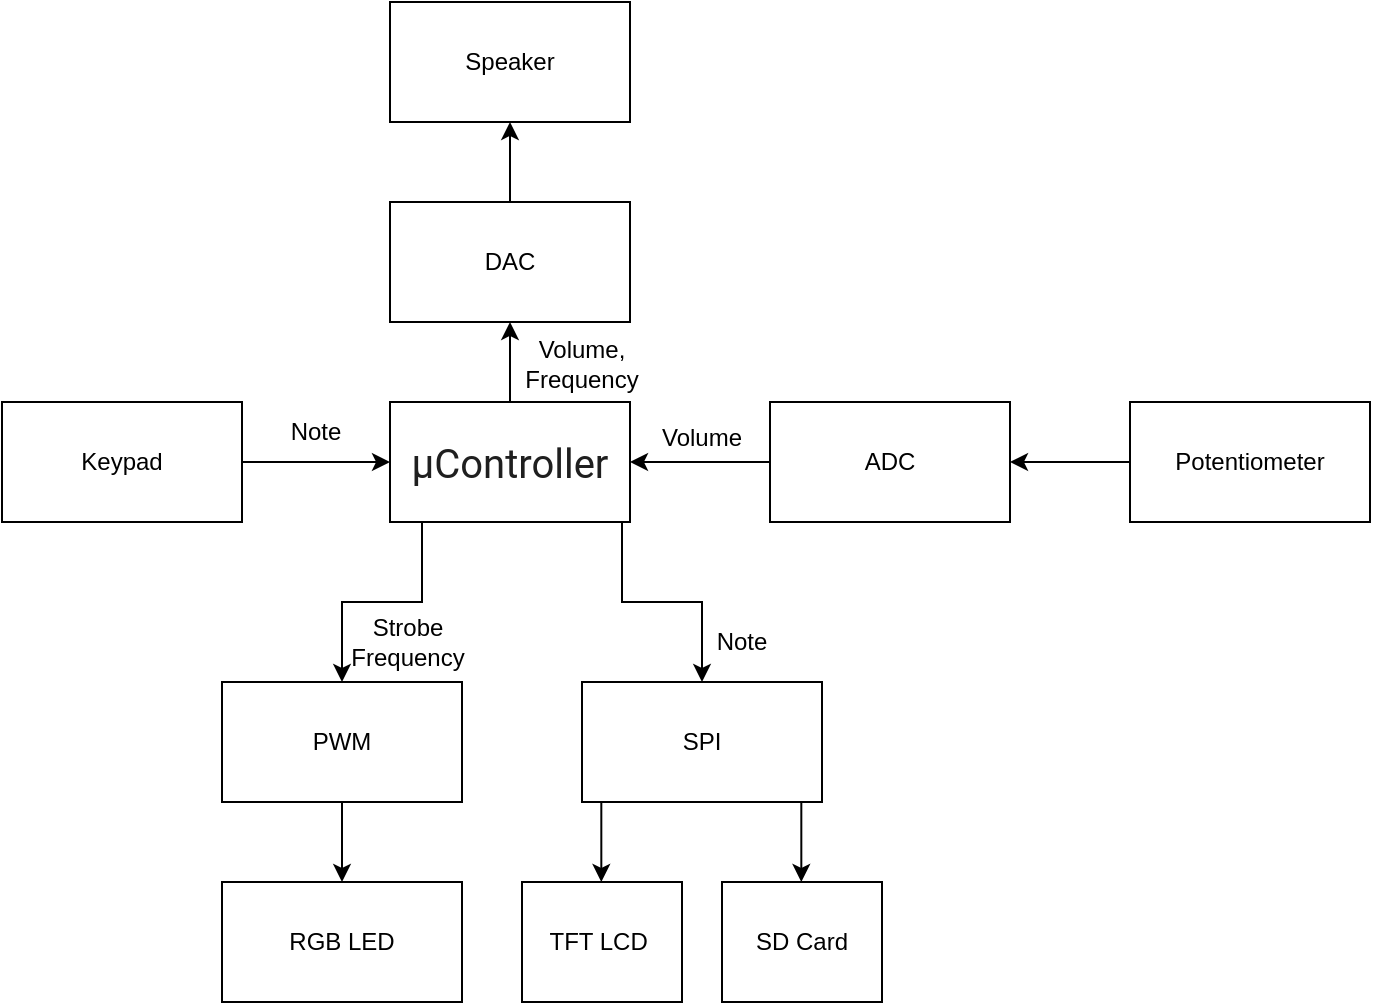 <mxfile version="24.8.4">
  <diagram id="prtHgNgQTEPvFCAcTncT" name="Page-1">
    <mxGraphModel grid="1" page="1" gridSize="10" guides="1" tooltips="1" connect="1" arrows="1" fold="1" pageScale="1" pageWidth="827" pageHeight="1169" math="0" shadow="0">
      <root>
        <mxCell id="0" />
        <mxCell id="1" parent="0" />
        <mxCell id="sJQx-qRXpoyoKG676eKL-1" value="&lt;div style=&quot;text-align: center;&quot;&gt;&lt;span style=&quot;background-color: rgb(255, 255, 255); color: rgb(31, 31, 31); font-family: &amp;quot;Google Sans&amp;quot;, Roboto, Arial, sans-serif; font-size: 20px; text-align: left;&quot;&gt;μController&lt;/span&gt;&lt;/div&gt;" style="rounded=0;whiteSpace=wrap;html=1;" vertex="1" parent="1">
          <mxGeometry x="224" y="280" width="120" height="60" as="geometry" />
        </mxCell>
        <mxCell id="sJQx-qRXpoyoKG676eKL-2" value="DAC" style="rounded=0;whiteSpace=wrap;html=1;" vertex="1" parent="1">
          <mxGeometry x="224" y="180" width="120" height="60" as="geometry" />
        </mxCell>
        <mxCell id="sJQx-qRXpoyoKG676eKL-3" value="" style="endArrow=classic;html=1;rounded=0;exitX=0.5;exitY=0;exitDx=0;exitDy=0;entryX=0.5;entryY=1;entryDx=0;entryDy=0;" edge="1" parent="1" source="sJQx-qRXpoyoKG676eKL-1" target="sJQx-qRXpoyoKG676eKL-2">
          <mxGeometry width="50" height="50" relative="1" as="geometry">
            <mxPoint x="200" y="280" as="sourcePoint" />
            <mxPoint x="250" y="230" as="targetPoint" />
          </mxGeometry>
        </mxCell>
        <mxCell id="sJQx-qRXpoyoKG676eKL-4" value="Speaker" style="rounded=0;whiteSpace=wrap;html=1;" vertex="1" parent="1">
          <mxGeometry x="224" y="80" width="120" height="60" as="geometry" />
        </mxCell>
        <mxCell id="sJQx-qRXpoyoKG676eKL-5" value="" style="endArrow=classic;html=1;rounded=0;exitX=0.5;exitY=0;exitDx=0;exitDy=0;entryX=0.5;entryY=1;entryDx=0;entryDy=0;" edge="1" parent="1" source="sJQx-qRXpoyoKG676eKL-2" target="sJQx-qRXpoyoKG676eKL-4">
          <mxGeometry width="50" height="50" relative="1" as="geometry">
            <mxPoint x="200" y="230" as="sourcePoint" />
            <mxPoint x="250" y="180" as="targetPoint" />
          </mxGeometry>
        </mxCell>
        <mxCell id="sJQx-qRXpoyoKG676eKL-6" value="Keypad" style="rounded=0;whiteSpace=wrap;html=1;" vertex="1" parent="1">
          <mxGeometry x="30" y="280" width="120" height="60" as="geometry" />
        </mxCell>
        <mxCell id="sJQx-qRXpoyoKG676eKL-7" value="" style="endArrow=classic;html=1;rounded=0;exitX=1;exitY=0.5;exitDx=0;exitDy=0;entryX=0;entryY=0.5;entryDx=0;entryDy=0;" edge="1" parent="1" source="sJQx-qRXpoyoKG676eKL-6" target="sJQx-qRXpoyoKG676eKL-1">
          <mxGeometry width="50" height="50" relative="1" as="geometry">
            <mxPoint x="200" y="370" as="sourcePoint" />
            <mxPoint x="250" y="320" as="targetPoint" />
          </mxGeometry>
        </mxCell>
        <mxCell id="sJQx-qRXpoyoKG676eKL-9" value="Volume, Frequency" style="text;html=1;align=center;verticalAlign=middle;whiteSpace=wrap;rounded=0;" vertex="1" parent="1">
          <mxGeometry x="290" y="246" width="60" height="30" as="geometry" />
        </mxCell>
        <mxCell id="sJQx-qRXpoyoKG676eKL-10" value="Note" style="text;html=1;align=center;verticalAlign=middle;whiteSpace=wrap;rounded=0;" vertex="1" parent="1">
          <mxGeometry x="157" y="280" width="60" height="30" as="geometry" />
        </mxCell>
        <mxCell id="sJQx-qRXpoyoKG676eKL-11" value="Potentiometer" style="rounded=0;whiteSpace=wrap;html=1;" vertex="1" parent="1">
          <mxGeometry x="594" y="280" width="120" height="60" as="geometry" />
        </mxCell>
        <mxCell id="sJQx-qRXpoyoKG676eKL-13" value="Volume" style="text;html=1;align=center;verticalAlign=middle;whiteSpace=wrap;rounded=0;" vertex="1" parent="1">
          <mxGeometry x="350" y="283" width="60" height="30" as="geometry" />
        </mxCell>
        <mxCell id="sJQx-qRXpoyoKG676eKL-14" value="ADC" style="rounded=0;whiteSpace=wrap;html=1;" vertex="1" parent="1">
          <mxGeometry x="414" y="280" width="120" height="60" as="geometry" />
        </mxCell>
        <mxCell id="sJQx-qRXpoyoKG676eKL-15" value="" style="endArrow=classic;html=1;rounded=0;exitX=0;exitY=0.5;exitDx=0;exitDy=0;entryX=1;entryY=0.5;entryDx=0;entryDy=0;" edge="1" parent="1" source="sJQx-qRXpoyoKG676eKL-14" target="sJQx-qRXpoyoKG676eKL-1">
          <mxGeometry width="50" height="50" relative="1" as="geometry">
            <mxPoint x="400" y="250" as="sourcePoint" />
            <mxPoint x="350" y="310" as="targetPoint" />
          </mxGeometry>
        </mxCell>
        <mxCell id="sJQx-qRXpoyoKG676eKL-16" value="" style="endArrow=classic;html=1;rounded=0;exitX=0;exitY=0.5;exitDx=0;exitDy=0;entryX=1;entryY=0.5;entryDx=0;entryDy=0;" edge="1" parent="1" source="sJQx-qRXpoyoKG676eKL-11" target="sJQx-qRXpoyoKG676eKL-14">
          <mxGeometry width="50" height="50" relative="1" as="geometry">
            <mxPoint x="400" y="250" as="sourcePoint" />
            <mxPoint x="450" y="200" as="targetPoint" />
          </mxGeometry>
        </mxCell>
        <mxCell id="sJQx-qRXpoyoKG676eKL-17" value="PWM" style="rounded=0;whiteSpace=wrap;html=1;" vertex="1" parent="1">
          <mxGeometry x="140" y="420" width="120" height="60" as="geometry" />
        </mxCell>
        <mxCell id="sJQx-qRXpoyoKG676eKL-18" value="" style="endArrow=classic;html=1;rounded=0;" edge="1" parent="1">
          <mxGeometry width="50" height="50" relative="1" as="geometry">
            <mxPoint x="240" y="340" as="sourcePoint" />
            <mxPoint x="200" y="420" as="targetPoint" />
            <Array as="points">
              <mxPoint x="240" y="380" />
              <mxPoint x="200" y="380" />
            </Array>
          </mxGeometry>
        </mxCell>
        <mxCell id="sJQx-qRXpoyoKG676eKL-19" value="Strobe Frequency" style="text;html=1;align=center;verticalAlign=middle;whiteSpace=wrap;rounded=0;" vertex="1" parent="1">
          <mxGeometry x="203" y="385" width="60" height="30" as="geometry" />
        </mxCell>
        <mxCell id="sJQx-qRXpoyoKG676eKL-20" value="RGB LED" style="rounded=0;whiteSpace=wrap;html=1;" vertex="1" parent="1">
          <mxGeometry x="140" y="520" width="120" height="60" as="geometry" />
        </mxCell>
        <mxCell id="sJQx-qRXpoyoKG676eKL-21" value="" style="endArrow=classic;html=1;rounded=0;exitX=0.5;exitY=1;exitDx=0;exitDy=0;entryX=0.5;entryY=0;entryDx=0;entryDy=0;" edge="1" parent="1" source="sJQx-qRXpoyoKG676eKL-17" target="sJQx-qRXpoyoKG676eKL-20">
          <mxGeometry width="50" height="50" relative="1" as="geometry">
            <mxPoint x="290" y="500" as="sourcePoint" />
            <mxPoint x="340" y="450" as="targetPoint" />
          </mxGeometry>
        </mxCell>
        <mxCell id="sJQx-qRXpoyoKG676eKL-22" value="" style="endArrow=classic;html=1;rounded=0;" edge="1" parent="1">
          <mxGeometry width="50" height="50" relative="1" as="geometry">
            <mxPoint x="340" y="340" as="sourcePoint" />
            <mxPoint x="380" y="420" as="targetPoint" />
            <Array as="points">
              <mxPoint x="340" y="380" />
              <mxPoint x="380" y="380" />
            </Array>
          </mxGeometry>
        </mxCell>
        <mxCell id="sJQx-qRXpoyoKG676eKL-23" value="SPI" style="rounded=0;whiteSpace=wrap;html=1;" vertex="1" parent="1">
          <mxGeometry x="320" y="420" width="120" height="60" as="geometry" />
        </mxCell>
        <mxCell id="sJQx-qRXpoyoKG676eKL-24" value="SD Card" style="rounded=0;whiteSpace=wrap;html=1;" vertex="1" parent="1">
          <mxGeometry x="390" y="520" width="80" height="60" as="geometry" />
        </mxCell>
        <mxCell id="sJQx-qRXpoyoKG676eKL-25" value="Note" style="text;html=1;align=center;verticalAlign=middle;whiteSpace=wrap;rounded=0;" vertex="1" parent="1">
          <mxGeometry x="370" y="385" width="60" height="30" as="geometry" />
        </mxCell>
        <mxCell id="sJQx-qRXpoyoKG676eKL-26" value="" style="endArrow=classic;html=1;rounded=0;exitX=0.5;exitY=1;exitDx=0;exitDy=0;entryX=0.5;entryY=0;entryDx=0;entryDy=0;" edge="1" parent="1">
          <mxGeometry width="50" height="50" relative="1" as="geometry">
            <mxPoint x="429.66" y="480" as="sourcePoint" />
            <mxPoint x="429.66" y="520" as="targetPoint" />
          </mxGeometry>
        </mxCell>
        <mxCell id="sJQx-qRXpoyoKG676eKL-29" value="TFT LCD&amp;nbsp;" style="rounded=0;whiteSpace=wrap;html=1;" vertex="1" parent="1">
          <mxGeometry x="290" y="520" width="80" height="60" as="geometry" />
        </mxCell>
        <mxCell id="sJQx-qRXpoyoKG676eKL-31" value="" style="endArrow=classic;html=1;rounded=0;exitX=0.5;exitY=1;exitDx=0;exitDy=0;entryX=0.5;entryY=0;entryDx=0;entryDy=0;" edge="1" parent="1">
          <mxGeometry width="50" height="50" relative="1" as="geometry">
            <mxPoint x="329.66" y="480" as="sourcePoint" />
            <mxPoint x="329.66" y="520" as="targetPoint" />
          </mxGeometry>
        </mxCell>
      </root>
    </mxGraphModel>
  </diagram>
</mxfile>
